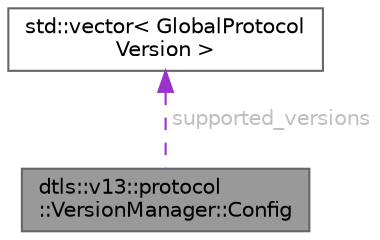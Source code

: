 digraph "dtls::v13::protocol::VersionManager::Config"
{
 // LATEX_PDF_SIZE
  bgcolor="transparent";
  edge [fontname=Helvetica,fontsize=10,labelfontname=Helvetica,labelfontsize=10];
  node [fontname=Helvetica,fontsize=10,shape=box,height=0.2,width=0.4];
  Node1 [id="Node000001",label="dtls::v13::protocol\l::VersionManager::Config",height=0.2,width=0.4,color="gray40", fillcolor="grey60", style="filled", fontcolor="black",tooltip="Configuration for version manager."];
  Node2 -> Node1 [id="edge1_Node000001_Node000002",dir="back",color="darkorchid3",style="dashed",tooltip=" ",label=" supported_versions",fontcolor="grey" ];
  Node2 [id="Node000002",label="std::vector\< GlobalProtocol\lVersion \>",height=0.2,width=0.4,color="gray40", fillcolor="white", style="filled",tooltip=" "];
}
